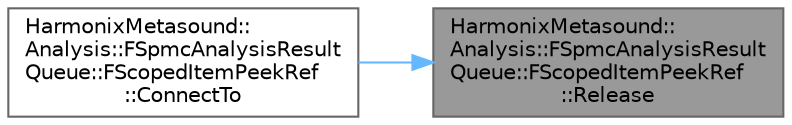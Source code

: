 digraph "HarmonixMetasound::Analysis::FSpmcAnalysisResultQueue::FScopedItemPeekRef::Release"
{
 // INTERACTIVE_SVG=YES
 // LATEX_PDF_SIZE
  bgcolor="transparent";
  edge [fontname=Helvetica,fontsize=10,labelfontname=Helvetica,labelfontsize=10];
  node [fontname=Helvetica,fontsize=10,shape=box,height=0.2,width=0.4];
  rankdir="RL";
  Node1 [id="Node000001",label="HarmonixMetasound::\lAnalysis::FSpmcAnalysisResult\lQueue::FScopedItemPeekRef\l::Release",height=0.2,width=0.4,color="gray40", fillcolor="grey60", style="filled", fontcolor="black",tooltip=" "];
  Node1 -> Node2 [id="edge1_Node000001_Node000002",dir="back",color="steelblue1",style="solid",tooltip=" "];
  Node2 [id="Node000002",label="HarmonixMetasound::\lAnalysis::FSpmcAnalysisResult\lQueue::FScopedItemPeekRef\l::ConnectTo",height=0.2,width=0.4,color="grey40", fillcolor="white", style="filled",URL="$d1/d1d/classHarmonixMetasound_1_1Analysis_1_1FSpmcAnalysisResultQueue_1_1FScopedItemPeekRef.html#ab4dc3d0b6d411c5860365eafb1b58d52",tooltip=" "];
}
